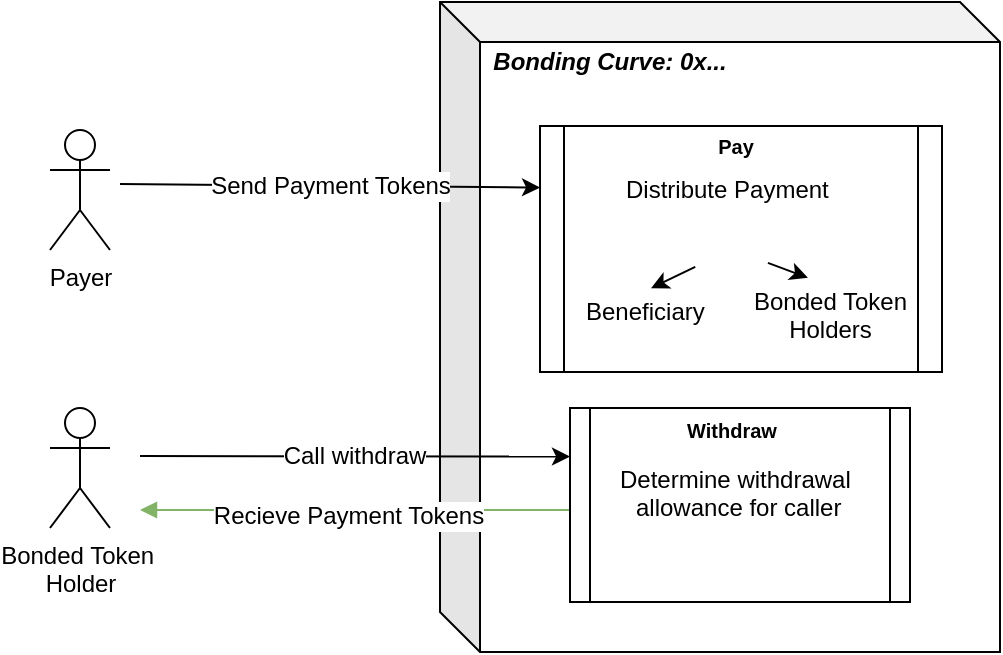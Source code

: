<mxfile version="10.7.7" type="device"><diagram id="0jFL7O24pkaByexwD2g0" name=" Buy / Sell flow"><mxGraphModel dx="1612" dy="943" grid="1" gridSize="10" guides="1" tooltips="1" connect="1" arrows="1" fold="1" page="1" pageScale="1" pageWidth="850" pageHeight="1100" math="0" shadow="0"><root><mxCell id="0"/><mxCell id="1" parent="0"/><mxCell id="lX8bNiPkYiWp6ppKsvSc-1" value="Payer&lt;br&gt;" style="shape=umlActor;verticalLabelPosition=bottom;labelBackgroundColor=#ffffff;verticalAlign=top;html=1;outlineConnect=0;" parent="1" vertex="1"><mxGeometry x="25" y="189" width="30" height="60" as="geometry"/></mxCell><mxCell id="lX8bNiPkYiWp6ppKsvSc-2" value="&lt;div style=&quot;text-align: left&quot;&gt;&lt;br&gt;&lt;/div&gt;" style="shape=cube;whiteSpace=wrap;html=1;boundedLbl=1;backgroundOutline=1;darkOpacity=0.05;darkOpacity2=0.1;" parent="1" vertex="1"><mxGeometry x="220" y="125" width="280" height="325" as="geometry"/></mxCell><mxCell id="lX8bNiPkYiWp6ppKsvSc-5" value="Bonding Curve: 0x..." style="text;html=1;strokeColor=none;fillColor=none;align=center;verticalAlign=middle;whiteSpace=wrap;rounded=0;fontStyle=3" parent="1" vertex="1"><mxGeometry x="240" y="145" width="130" height="20" as="geometry"/></mxCell><mxCell id="lX8bNiPkYiWp6ppKsvSc-8" value="Bonded Token&amp;nbsp;&lt;br&gt;Holder&lt;br&gt;" style="shape=umlActor;verticalLabelPosition=bottom;labelBackgroundColor=#ffffff;verticalAlign=top;html=1;outlineConnect=0;" parent="1" vertex="1"><mxGeometry x="25" y="328" width="30" height="60" as="geometry"/></mxCell><mxCell id="lX8bNiPkYiWp6ppKsvSc-9" value="Call withdraw" style="endArrow=classic;html=1;entryX=0;entryY=0.25;entryDx=0;entryDy=0;fontSize=12;" parent="1" target="wt3ceO2HaMS3lPzF6P7D-8" edge="1"><mxGeometry width="50" height="50" relative="1" as="geometry"><mxPoint x="70" y="352" as="sourcePoint"/><mxPoint x="288" y="347" as="targetPoint"/><Array as="points"/></mxGeometry></mxCell><mxCell id="hot6oY_QIhfIn3-XVWyv-30" style="edgeStyle=none;rounded=0;orthogonalLoop=1;jettySize=auto;html=1;startArrow=none;startFill=0;endArrow=block;endFill=1;strokeColor=#82b366;fillColor=#d5e8d4;exitX=0;exitY=0.5;exitDx=0;exitDy=0;" parent="1" edge="1"><mxGeometry relative="1" as="geometry"><mxPoint x="288" y="379" as="sourcePoint"/><mxPoint x="70" y="379" as="targetPoint"/></mxGeometry></mxCell><mxCell id="hot6oY_QIhfIn3-XVWyv-31" value="Recieve Payment Tokens" style="text;html=1;resizable=0;points=[];align=center;verticalAlign=middle;labelBackgroundColor=#ffffff;" parent="hot6oY_QIhfIn3-XVWyv-30" vertex="1" connectable="0"><mxGeometry x="-0.043" y="1" relative="1" as="geometry"><mxPoint x="-9.5" y="1.5" as="offset"/></mxGeometry></mxCell><mxCell id="hot6oY_QIhfIn3-XVWyv-40" value="Send Payment Tokens" style="endArrow=classic;html=1;entryX=0;entryY=0.25;entryDx=0;entryDy=0;fontSize=12;" parent="1" edge="1" target="hot6oY_QIhfIn3-XVWyv-2"><mxGeometry width="50" height="50" relative="1" as="geometry"><mxPoint x="60" y="216" as="sourcePoint"/><mxPoint x="287.5" y="215.5" as="targetPoint"/><Array as="points"/></mxGeometry></mxCell><mxCell id="hot6oY_QIhfIn3-XVWyv-2" value="" style="shape=process;whiteSpace=wrap;html=1;backgroundOutline=1;labelBackgroundColor=none;size=0.06;" parent="1" vertex="1"><mxGeometry x="270" y="187" width="201" height="123" as="geometry"/></mxCell><mxCell id="hot6oY_QIhfIn3-XVWyv-3" value="&lt;span style=&quot;font-style: normal&quot;&gt;&lt;font style=&quot;font-size: 10px&quot;&gt;Pay&lt;/font&gt;&lt;/span&gt;" style="text;html=1;strokeColor=none;fillColor=none;align=center;verticalAlign=middle;whiteSpace=wrap;rounded=0;fontStyle=3" parent="1" vertex="1"><mxGeometry x="287.5" y="186.5" width="160" height="20" as="geometry"/></mxCell><mxCell id="hot6oY_QIhfIn3-XVWyv-35" value="" style="shape=image;html=1;verticalAlign=top;verticalLabelPosition=bottom;labelBackgroundColor=#ffffff;imageAspect=0;aspect=fixed;image=https://cdn0.iconfinder.com/data/icons/business-management-1-8/256/b-28-128.png;rounded=0;glass=0;rotation=180;" parent="1" vertex="1"><mxGeometry x="347.626" y="230.5" width="36.35" height="36.35" as="geometry"/></mxCell><mxCell id="hot6oY_QIhfIn3-XVWyv-34" style="rounded=0;orthogonalLoop=1;jettySize=auto;html=1;entryX=0.317;entryY=-0.069;entryDx=0;entryDy=0;entryPerimeter=0;" parent="1" source="hot6oY_QIhfIn3-XVWyv-35" target="hot6oY_QIhfIn3-XVWyv-43" edge="1"><mxGeometry relative="1" as="geometry"><mxPoint x="416" y="281" as="targetPoint"/></mxGeometry></mxCell><mxCell id="hot6oY_QIhfIn3-XVWyv-37" style="rounded=0;orthogonalLoop=1;jettySize=auto;html=1;entryX=0.432;entryY=-0.069;entryDx=0;entryDy=0;entryPerimeter=0;" parent="1" source="hot6oY_QIhfIn3-XVWyv-35" target="hot6oY_QIhfIn3-XVWyv-42" edge="1"><mxGeometry relative="1" as="geometry"><mxPoint x="318.85" y="310.5" as="sourcePoint"/><mxPoint x="338" y="274.5" as="targetPoint"/></mxGeometry></mxCell><mxCell id="hot6oY_QIhfIn3-XVWyv-39" value="Distribute Payment" style="text;html=1;resizable=0;points=[];autosize=1;align=left;verticalAlign=top;spacingTop=-4;" parent="1" vertex="1"><mxGeometry x="310.937" y="208.5" width="120" height="10" as="geometry"/></mxCell><mxCell id="hot6oY_QIhfIn3-XVWyv-42" value="Beneficiary" style="text;html=1;resizable=0;points=[];autosize=1;align=left;verticalAlign=top;spacingTop=-4;" parent="1" vertex="1"><mxGeometry x="290.937" y="269.5" width="80" height="20" as="geometry"/></mxCell><mxCell id="hot6oY_QIhfIn3-XVWyv-43" value="Bonded Token&lt;br&gt;&lt;div style=&quot;text-align: center&quot;&gt;&lt;span&gt;Holders&lt;/span&gt;&lt;/div&gt;" style="text;html=1;resizable=0;points=[];autosize=1;align=left;verticalAlign=top;spacingTop=-4;" parent="1" vertex="1"><mxGeometry x="375.437" y="265" width="90" height="30" as="geometry"/></mxCell><mxCell id="wt3ceO2HaMS3lPzF6P7D-8" value="" style="shape=process;whiteSpace=wrap;html=1;backgroundOutline=1;labelBackgroundColor=none;size=0.06;" vertex="1" parent="1"><mxGeometry x="285" y="328" width="170" height="97" as="geometry"/></mxCell><mxCell id="wt3ceO2HaMS3lPzF6P7D-11" value="&lt;span style=&quot;font-style: normal&quot;&gt;&lt;font style=&quot;font-size: 10px&quot;&gt;Withdraw&lt;/font&gt;&lt;/span&gt;" style="text;html=1;strokeColor=none;fillColor=none;align=center;verticalAlign=middle;whiteSpace=wrap;rounded=0;fontStyle=3" vertex="1" parent="1"><mxGeometry x="285.5" y="329" width="160" height="20" as="geometry"/></mxCell><mxCell id="wt3ceO2HaMS3lPzF6P7D-12" value="&lt;div style=&quot;text-align: center&quot;&gt;&lt;span&gt;Determine withdrawal&amp;nbsp;&lt;/span&gt;&lt;/div&gt;&lt;div style=&quot;text-align: center&quot;&gt;&lt;span&gt;allowance for caller&lt;/span&gt;&lt;/div&gt;" style="text;html=1;resizable=0;points=[];autosize=1;align=left;verticalAlign=top;spacingTop=-4;" vertex="1" parent="1"><mxGeometry x="308.437" y="354" width="130" height="30" as="geometry"/></mxCell></root></mxGraphModel></diagram></mxfile>
